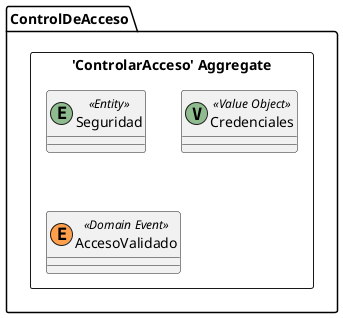 @startuml

skinparam componentStyle uml2

package ControlDeAcceso {
	package "'ControlarAcceso' Aggregate" <<Rectangle>> {
		class Seguridad <<(E,DarkSeaGreen) Entity>> {
		}
		class Credenciales <<(V,DarkSeaGreen) Value Object>> {
		}
		class AccesoValidado <<(E,#ff9f4b) Domain Event>> {
		}
	}
}


@enduml
